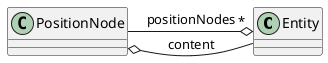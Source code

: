 @startuml position_tree

class Entity

class PositionNode

PositionNode -o "*" Entity : positionNodes
PositionNode o- Entity : content

@enduml
